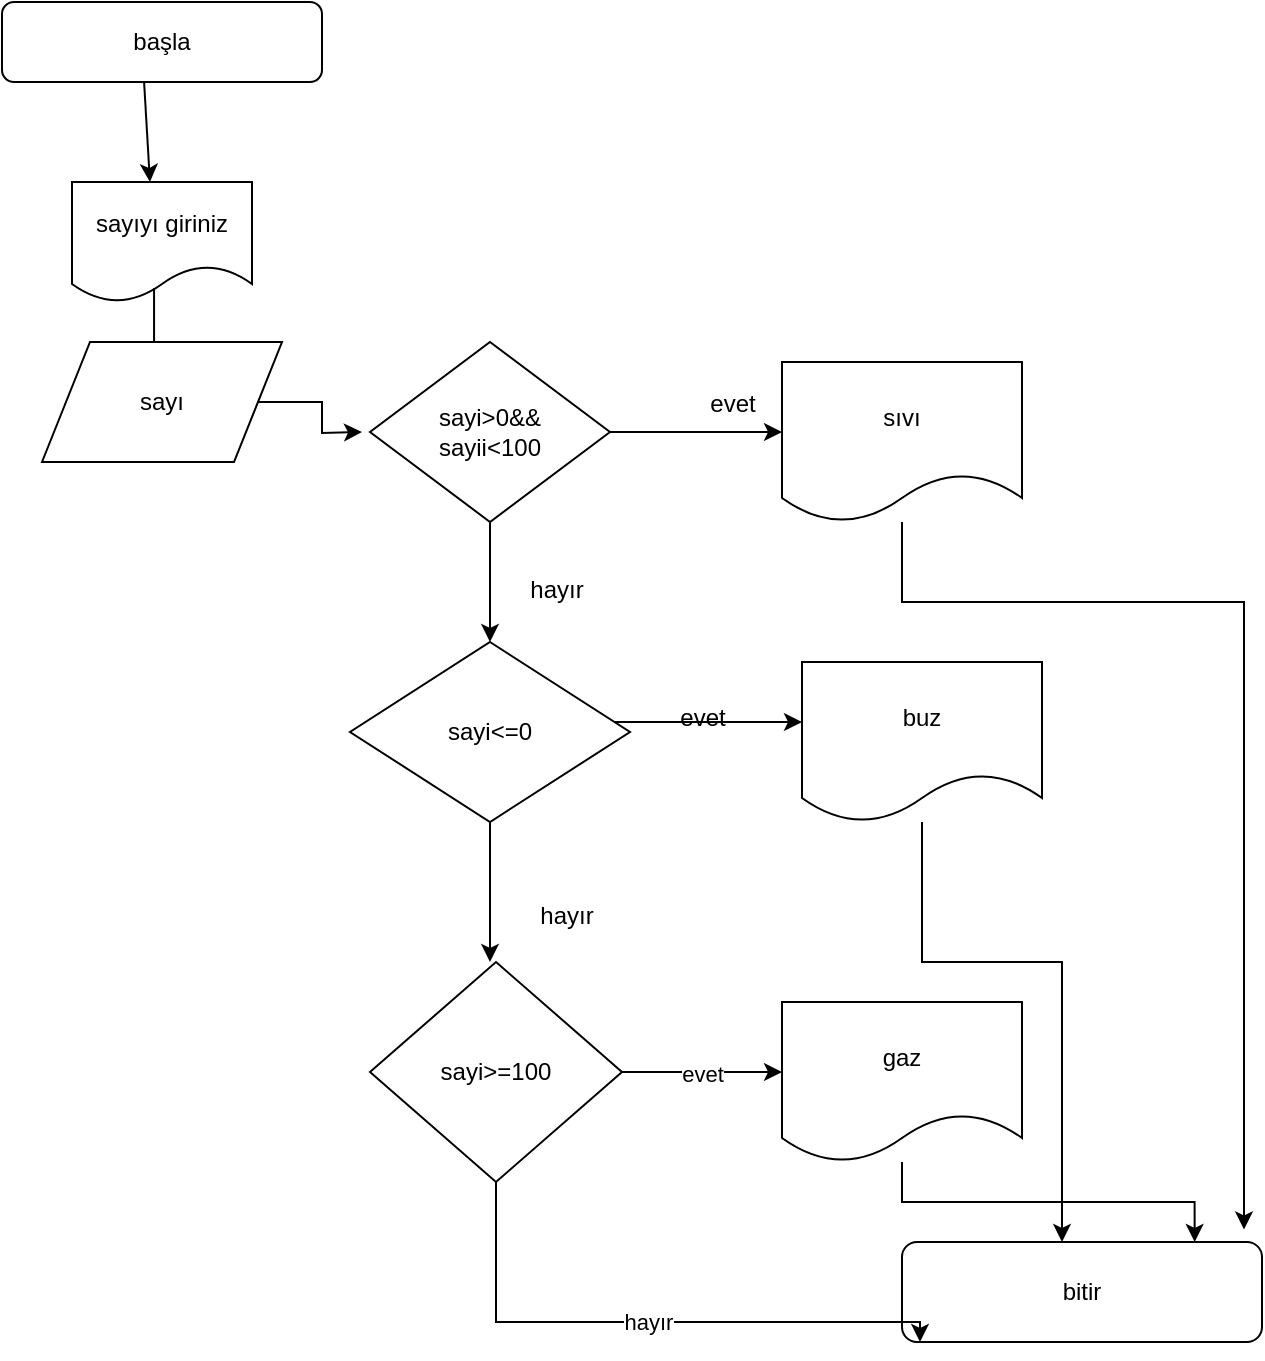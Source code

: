 <mxfile version="12.8.2" type="device"><diagram id="ozdMYnuY829mF_NNVjKQ" name="Page-1"><mxGraphModel dx="946" dy="-573" grid="1" gridSize="10" guides="1" tooltips="1" connect="1" arrows="1" fold="1" page="1" pageScale="1" pageWidth="827" pageHeight="1169" math="0" shadow="0"><root><mxCell id="0"/><mxCell id="1" parent="0"/><mxCell id="QsJz5g2JjvizA2NlghLG-1" value="başla" style="rounded=1;whiteSpace=wrap;html=1;fontSize=12;glass=0;strokeWidth=1;shadow=0;" vertex="1" parent="1"><mxGeometry x="170" y="1240" width="160" height="40" as="geometry"/></mxCell><mxCell id="QsJz5g2JjvizA2NlghLG-19" value="sayıyı giriniz" style="shape=document;whiteSpace=wrap;html=1;boundedLbl=1;" vertex="1" parent="1"><mxGeometry x="205" y="1330" width="90" height="60" as="geometry"/></mxCell><mxCell id="QsJz5g2JjvizA2NlghLG-39" value="" style="endArrow=classic;html=1;exitX=0.444;exitY=1;exitDx=0;exitDy=0;exitPerimeter=0;entryX=0.433;entryY=0;entryDx=0;entryDy=0;entryPerimeter=0;" edge="1" parent="1" source="QsJz5g2JjvizA2NlghLG-1" target="QsJz5g2JjvizA2NlghLG-19"><mxGeometry width="50" height="50" relative="1" as="geometry"><mxPoint x="244" y="1401.98" as="sourcePoint"/><mxPoint x="440" y="1450" as="targetPoint"/></mxGeometry></mxCell><mxCell id="QsJz5g2JjvizA2NlghLG-40" value="" style="endArrow=classic;html=1;exitX=0.456;exitY=0.883;exitDx=0;exitDy=0;exitPerimeter=0;" edge="1" parent="1" source="QsJz5g2JjvizA2NlghLG-19"><mxGeometry width="50" height="50" relative="1" as="geometry"><mxPoint x="300" y="1470" as="sourcePoint"/><mxPoint x="246" y="1450" as="targetPoint"/></mxGeometry></mxCell><mxCell id="QsJz5g2JjvizA2NlghLG-51" style="edgeStyle=orthogonalEdgeStyle;rounded=0;orthogonalLoop=1;jettySize=auto;html=1;" edge="1" parent="1" source="QsJz5g2JjvizA2NlghLG-50"><mxGeometry relative="1" as="geometry"><mxPoint x="350" y="1455" as="targetPoint"/></mxGeometry></mxCell><mxCell id="QsJz5g2JjvizA2NlghLG-50" value="sayı" style="shape=parallelogram;perimeter=parallelogramPerimeter;whiteSpace=wrap;html=1;" vertex="1" parent="1"><mxGeometry x="190" y="1410" width="120" height="60" as="geometry"/></mxCell><mxCell id="QsJz5g2JjvizA2NlghLG-61" style="edgeStyle=orthogonalEdgeStyle;rounded=0;orthogonalLoop=1;jettySize=auto;html=1;" edge="1" parent="1" source="QsJz5g2JjvizA2NlghLG-60"><mxGeometry relative="1" as="geometry"><mxPoint x="560" y="1455" as="targetPoint"/></mxGeometry></mxCell><mxCell id="QsJz5g2JjvizA2NlghLG-62" style="edgeStyle=orthogonalEdgeStyle;rounded=0;orthogonalLoop=1;jettySize=auto;html=1;" edge="1" parent="1" source="QsJz5g2JjvizA2NlghLG-60"><mxGeometry relative="1" as="geometry"><mxPoint x="414" y="1560" as="targetPoint"/></mxGeometry></mxCell><mxCell id="QsJz5g2JjvizA2NlghLG-60" value="sayi&amp;gt;0&amp;amp;&amp;amp;&lt;br&gt;sayii&amp;lt;100" style="rhombus;whiteSpace=wrap;html=1;" vertex="1" parent="1"><mxGeometry x="354" y="1410" width="120" height="90" as="geometry"/></mxCell><mxCell id="QsJz5g2JjvizA2NlghLG-63" value="evet" style="text;html=1;align=center;verticalAlign=middle;resizable=0;points=[];autosize=1;" vertex="1" parent="1"><mxGeometry x="515" y="1431" width="40" height="20" as="geometry"/></mxCell><mxCell id="QsJz5g2JjvizA2NlghLG-64" value="hayır" style="text;html=1;align=center;verticalAlign=middle;resizable=0;points=[];autosize=1;" vertex="1" parent="1"><mxGeometry x="427" y="1524" width="40" height="20" as="geometry"/></mxCell><mxCell id="QsJz5g2JjvizA2NlghLG-82" style="edgeStyle=orthogonalEdgeStyle;rounded=0;orthogonalLoop=1;jettySize=auto;html=1;entryX=0.95;entryY=-0.125;entryDx=0;entryDy=0;entryPerimeter=0;" edge="1" parent="1" source="QsJz5g2JjvizA2NlghLG-65" target="QsJz5g2JjvizA2NlghLG-69"><mxGeometry relative="1" as="geometry"><Array as="points"><mxPoint x="620" y="1540"/><mxPoint x="791" y="1540"/></Array></mxGeometry></mxCell><mxCell id="QsJz5g2JjvizA2NlghLG-65" value="sıvı" style="shape=document;whiteSpace=wrap;html=1;boundedLbl=1;" vertex="1" parent="1"><mxGeometry x="560" y="1420" width="120" height="80" as="geometry"/></mxCell><mxCell id="QsJz5g2JjvizA2NlghLG-67" style="edgeStyle=orthogonalEdgeStyle;rounded=0;orthogonalLoop=1;jettySize=auto;html=1;" edge="1" parent="1"><mxGeometry relative="1" as="geometry"><mxPoint x="570" y="1600" as="targetPoint"/><mxPoint x="474" y="1600" as="sourcePoint"/></mxGeometry></mxCell><mxCell id="QsJz5g2JjvizA2NlghLG-69" value="bitir" style="rounded=1;whiteSpace=wrap;html=1;fontSize=12;glass=0;strokeWidth=1;shadow=0;" vertex="1" parent="1"><mxGeometry x="620" y="1860" width="180" height="50" as="geometry"/></mxCell><mxCell id="QsJz5g2JjvizA2NlghLG-74" style="edgeStyle=orthogonalEdgeStyle;rounded=0;orthogonalLoop=1;jettySize=auto;html=1;" edge="1" parent="1" source="QsJz5g2JjvizA2NlghLG-71"><mxGeometry relative="1" as="geometry"><mxPoint x="414" y="1720" as="targetPoint"/></mxGeometry></mxCell><mxCell id="QsJz5g2JjvizA2NlghLG-71" value="sayi&amp;lt;=0" style="rhombus;whiteSpace=wrap;html=1;" vertex="1" parent="1"><mxGeometry x="344" y="1560" width="140" height="90" as="geometry"/></mxCell><mxCell id="QsJz5g2JjvizA2NlghLG-72" value="evet" style="text;html=1;align=center;verticalAlign=middle;resizable=0;points=[];autosize=1;" vertex="1" parent="1"><mxGeometry x="500" y="1588" width="40" height="20" as="geometry"/></mxCell><mxCell id="QsJz5g2JjvizA2NlghLG-80" style="edgeStyle=orthogonalEdgeStyle;rounded=0;orthogonalLoop=1;jettySize=auto;html=1;entryX=0.813;entryY=0;entryDx=0;entryDy=0;entryPerimeter=0;" edge="1" parent="1" source="QsJz5g2JjvizA2NlghLG-73" target="QsJz5g2JjvizA2NlghLG-69"><mxGeometry relative="1" as="geometry"/></mxCell><mxCell id="QsJz5g2JjvizA2NlghLG-73" value="gaz" style="shape=document;whiteSpace=wrap;html=1;boundedLbl=1;" vertex="1" parent="1"><mxGeometry x="560" y="1740" width="120" height="80" as="geometry"/></mxCell><mxCell id="QsJz5g2JjvizA2NlghLG-75" value="hayır" style="text;html=1;align=center;verticalAlign=middle;resizable=0;points=[];autosize=1;" vertex="1" parent="1"><mxGeometry x="432" y="1687" width="40" height="20" as="geometry"/></mxCell><mxCell id="QsJz5g2JjvizA2NlghLG-77" value="evet&lt;br&gt;" style="edgeStyle=orthogonalEdgeStyle;rounded=0;orthogonalLoop=1;jettySize=auto;html=1;" edge="1" parent="1" source="QsJz5g2JjvizA2NlghLG-76"><mxGeometry relative="1" as="geometry"><mxPoint x="560" y="1775" as="targetPoint"/></mxGeometry></mxCell><mxCell id="QsJz5g2JjvizA2NlghLG-78" value="hayır" style="edgeStyle=orthogonalEdgeStyle;rounded=0;orthogonalLoop=1;jettySize=auto;html=1;entryX=0.05;entryY=1;entryDx=0;entryDy=0;entryPerimeter=0;" edge="1" parent="1" source="QsJz5g2JjvizA2NlghLG-76" target="QsJz5g2JjvizA2NlghLG-69"><mxGeometry relative="1" as="geometry"><mxPoint x="417" y="1910" as="targetPoint"/><Array as="points"><mxPoint x="417" y="1900"/></Array></mxGeometry></mxCell><mxCell id="QsJz5g2JjvizA2NlghLG-76" value="sayi&amp;gt;=100" style="rhombus;whiteSpace=wrap;html=1;" vertex="1" parent="1"><mxGeometry x="354" y="1720" width="126" height="110" as="geometry"/></mxCell><mxCell id="QsJz5g2JjvizA2NlghLG-81" style="edgeStyle=orthogonalEdgeStyle;rounded=0;orthogonalLoop=1;jettySize=auto;html=1;" edge="1" parent="1" source="QsJz5g2JjvizA2NlghLG-79" target="QsJz5g2JjvizA2NlghLG-69"><mxGeometry relative="1" as="geometry"><Array as="points"><mxPoint x="630" y="1720"/><mxPoint x="700" y="1720"/></Array></mxGeometry></mxCell><mxCell id="QsJz5g2JjvizA2NlghLG-79" value="buz" style="shape=document;whiteSpace=wrap;html=1;boundedLbl=1;" vertex="1" parent="1"><mxGeometry x="570" y="1570" width="120" height="80" as="geometry"/></mxCell></root></mxGraphModel></diagram></mxfile>
